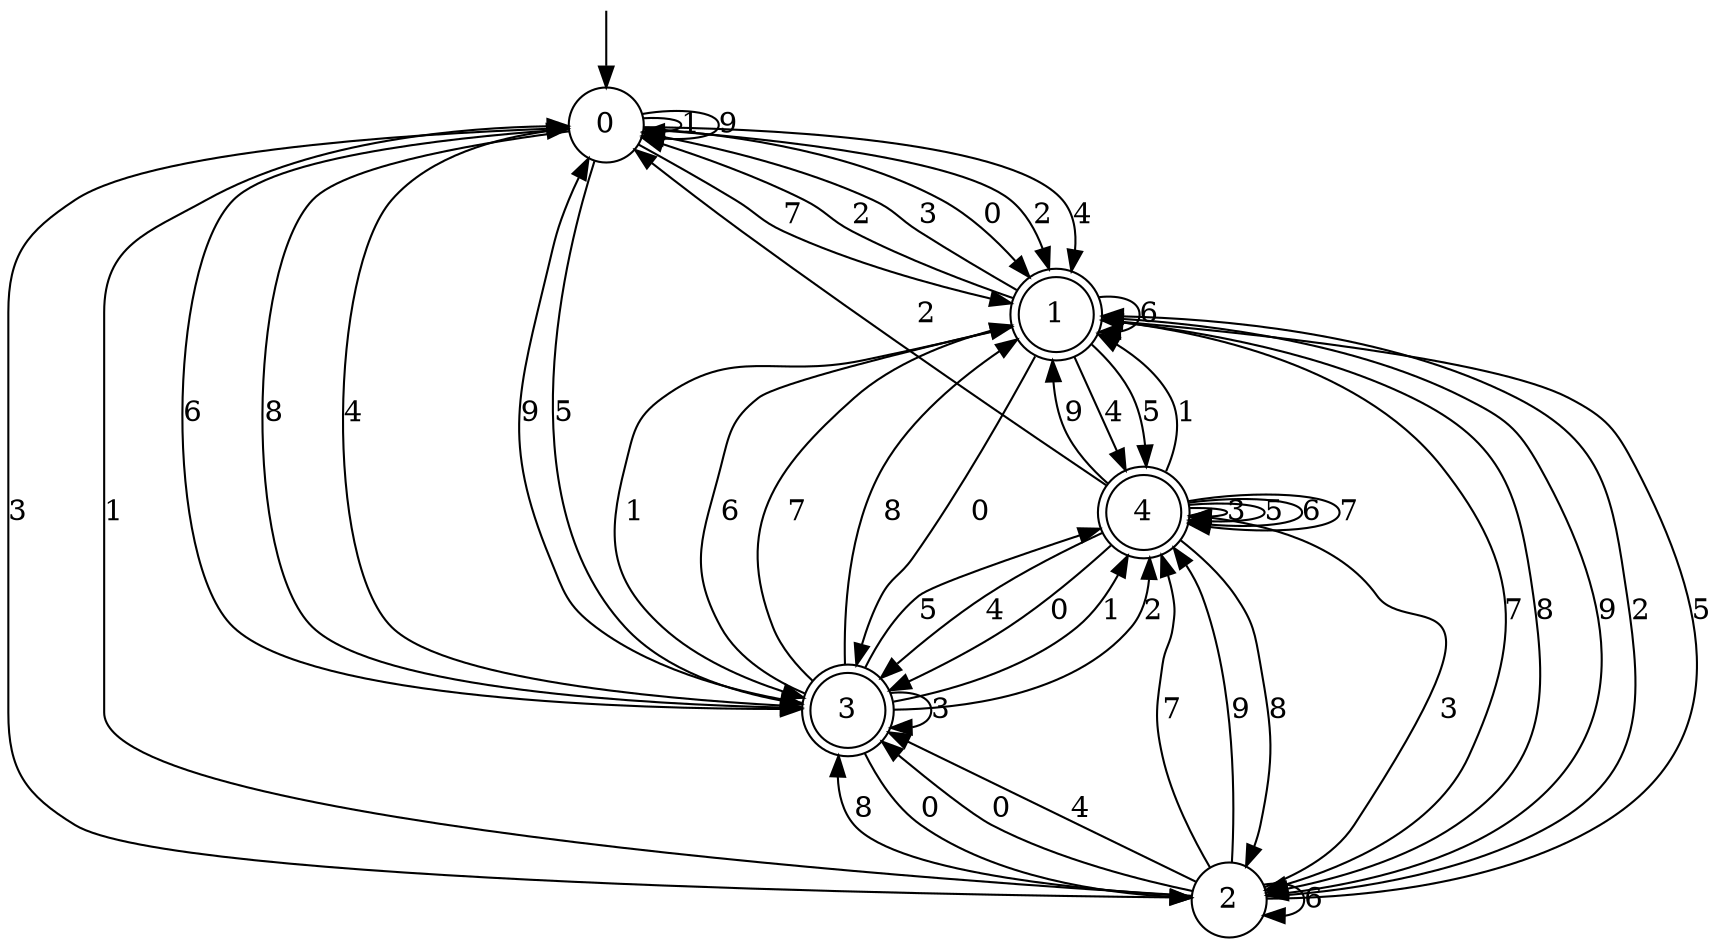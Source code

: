 digraph g {

	s0 [shape="circle" label="0"];
	s1 [shape="doublecircle" label="1"];
	s2 [shape="circle" label="2"];
	s3 [shape="doublecircle" label="3"];
	s4 [shape="doublecircle" label="4"];
	s0 -> s1 [label="0"];
	s0 -> s0 [label="1"];
	s0 -> s1 [label="2"];
	s0 -> s2 [label="3"];
	s0 -> s1 [label="4"];
	s0 -> s3 [label="5"];
	s0 -> s3 [label="6"];
	s0 -> s1 [label="7"];
	s0 -> s3 [label="8"];
	s0 -> s0 [label="9"];
	s1 -> s3 [label="0"];
	s1 -> s3 [label="1"];
	s1 -> s0 [label="2"];
	s1 -> s0 [label="3"];
	s1 -> s4 [label="4"];
	s1 -> s4 [label="5"];
	s1 -> s1 [label="6"];
	s1 -> s2 [label="7"];
	s1 -> s2 [label="8"];
	s1 -> s2 [label="9"];
	s2 -> s3 [label="0"];
	s2 -> s0 [label="1"];
	s2 -> s1 [label="2"];
	s2 -> s4 [label="3"];
	s2 -> s3 [label="4"];
	s2 -> s1 [label="5"];
	s2 -> s2 [label="6"];
	s2 -> s4 [label="7"];
	s2 -> s3 [label="8"];
	s2 -> s4 [label="9"];
	s3 -> s2 [label="0"];
	s3 -> s4 [label="1"];
	s3 -> s4 [label="2"];
	s3 -> s3 [label="3"];
	s3 -> s0 [label="4"];
	s3 -> s4 [label="5"];
	s3 -> s1 [label="6"];
	s3 -> s1 [label="7"];
	s3 -> s1 [label="8"];
	s3 -> s0 [label="9"];
	s4 -> s3 [label="0"];
	s4 -> s1 [label="1"];
	s4 -> s0 [label="2"];
	s4 -> s4 [label="3"];
	s4 -> s3 [label="4"];
	s4 -> s4 [label="5"];
	s4 -> s4 [label="6"];
	s4 -> s4 [label="7"];
	s4 -> s2 [label="8"];
	s4 -> s1 [label="9"];

__start0 [label="" shape="none" width="0" height="0"];
__start0 -> s0;

}
